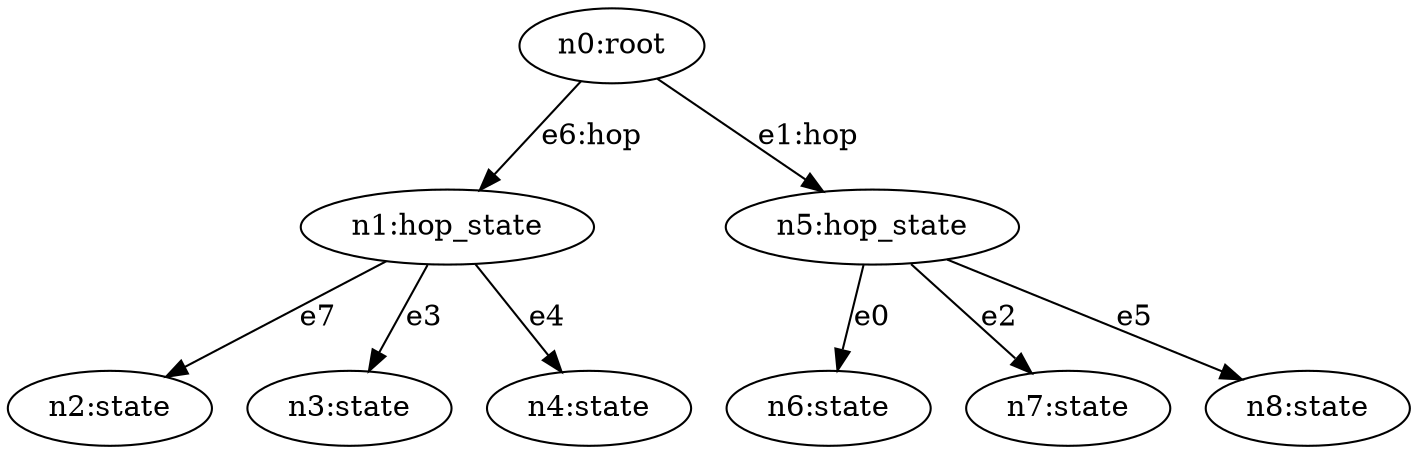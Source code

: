 strict digraph root {
    "n0" [ id="69c32c0cdb114e70acc3fee2160b1b82", label="n0:root"  ]
    "n1" [ id="4981b6171a80446e9d42887c27526667", label="n1:hop_state"  ]
    "n2" [ id="4211db6b615946e6871d363e013ed00a", label="n2:state" , response="I'm silly state " ]
    "n3" [ id="c7b13f5c1c0f4967bc809db6b06cf0bf", label="n3:state" , response="I'm silly state " ]
    "n4" [ id="39f3491f5f1343eeb52ffebfb263cc2f", label="n4:state" , response="I'm silly state " ]
    "n5" [ id="c931f4300e384b5fadc3d7e8f7c7c9df", label="n5:hop_state"  ]
    "n6" [ id="6e6a412e3dac48c09c77aaba129a921d", label="n6:state" , response="I'm silly state " ]
    "n7" [ id="9208af7e13c349c6b6fbd48908c63a3b", label="n7:state" , response="I'm silly state " ]
    "n8" [ id="b70091147a2e40779f51589c1cffed7e", label="n8:state" , response="I'm silly state " ]
    "n5" -> "n6" [ id="8d2b7ba1c3894c64bb14d97016b49f03", label="e0" ]
    "n0" -> "n5" [ id="6f8f813455d448ae9d6c881ce67e2336", label="e1:hop" ]
    "n5" -> "n7" [ id="37406c78352344088a3974a7bf9bf936", label="e2" ]
    "n1" -> "n3" [ id="9ffaadfb85ca48279bb889b96d84c85b", label="e3" ]
    "n1" -> "n4" [ id="d088776c53ea4b66aba2c8d2f3684370", label="e4" ]
    "n5" -> "n8" [ id="7943ec365fb44051a04ebba02b10b10b", label="e5" ]
    "n0" -> "n1" [ id="372c54e941b14ef28fcc36b934c9fb03", label="e6:hop" ]
    "n1" -> "n2" [ id="6080d915a5054bce9286f383aea8ddba", label="e7" ]
}